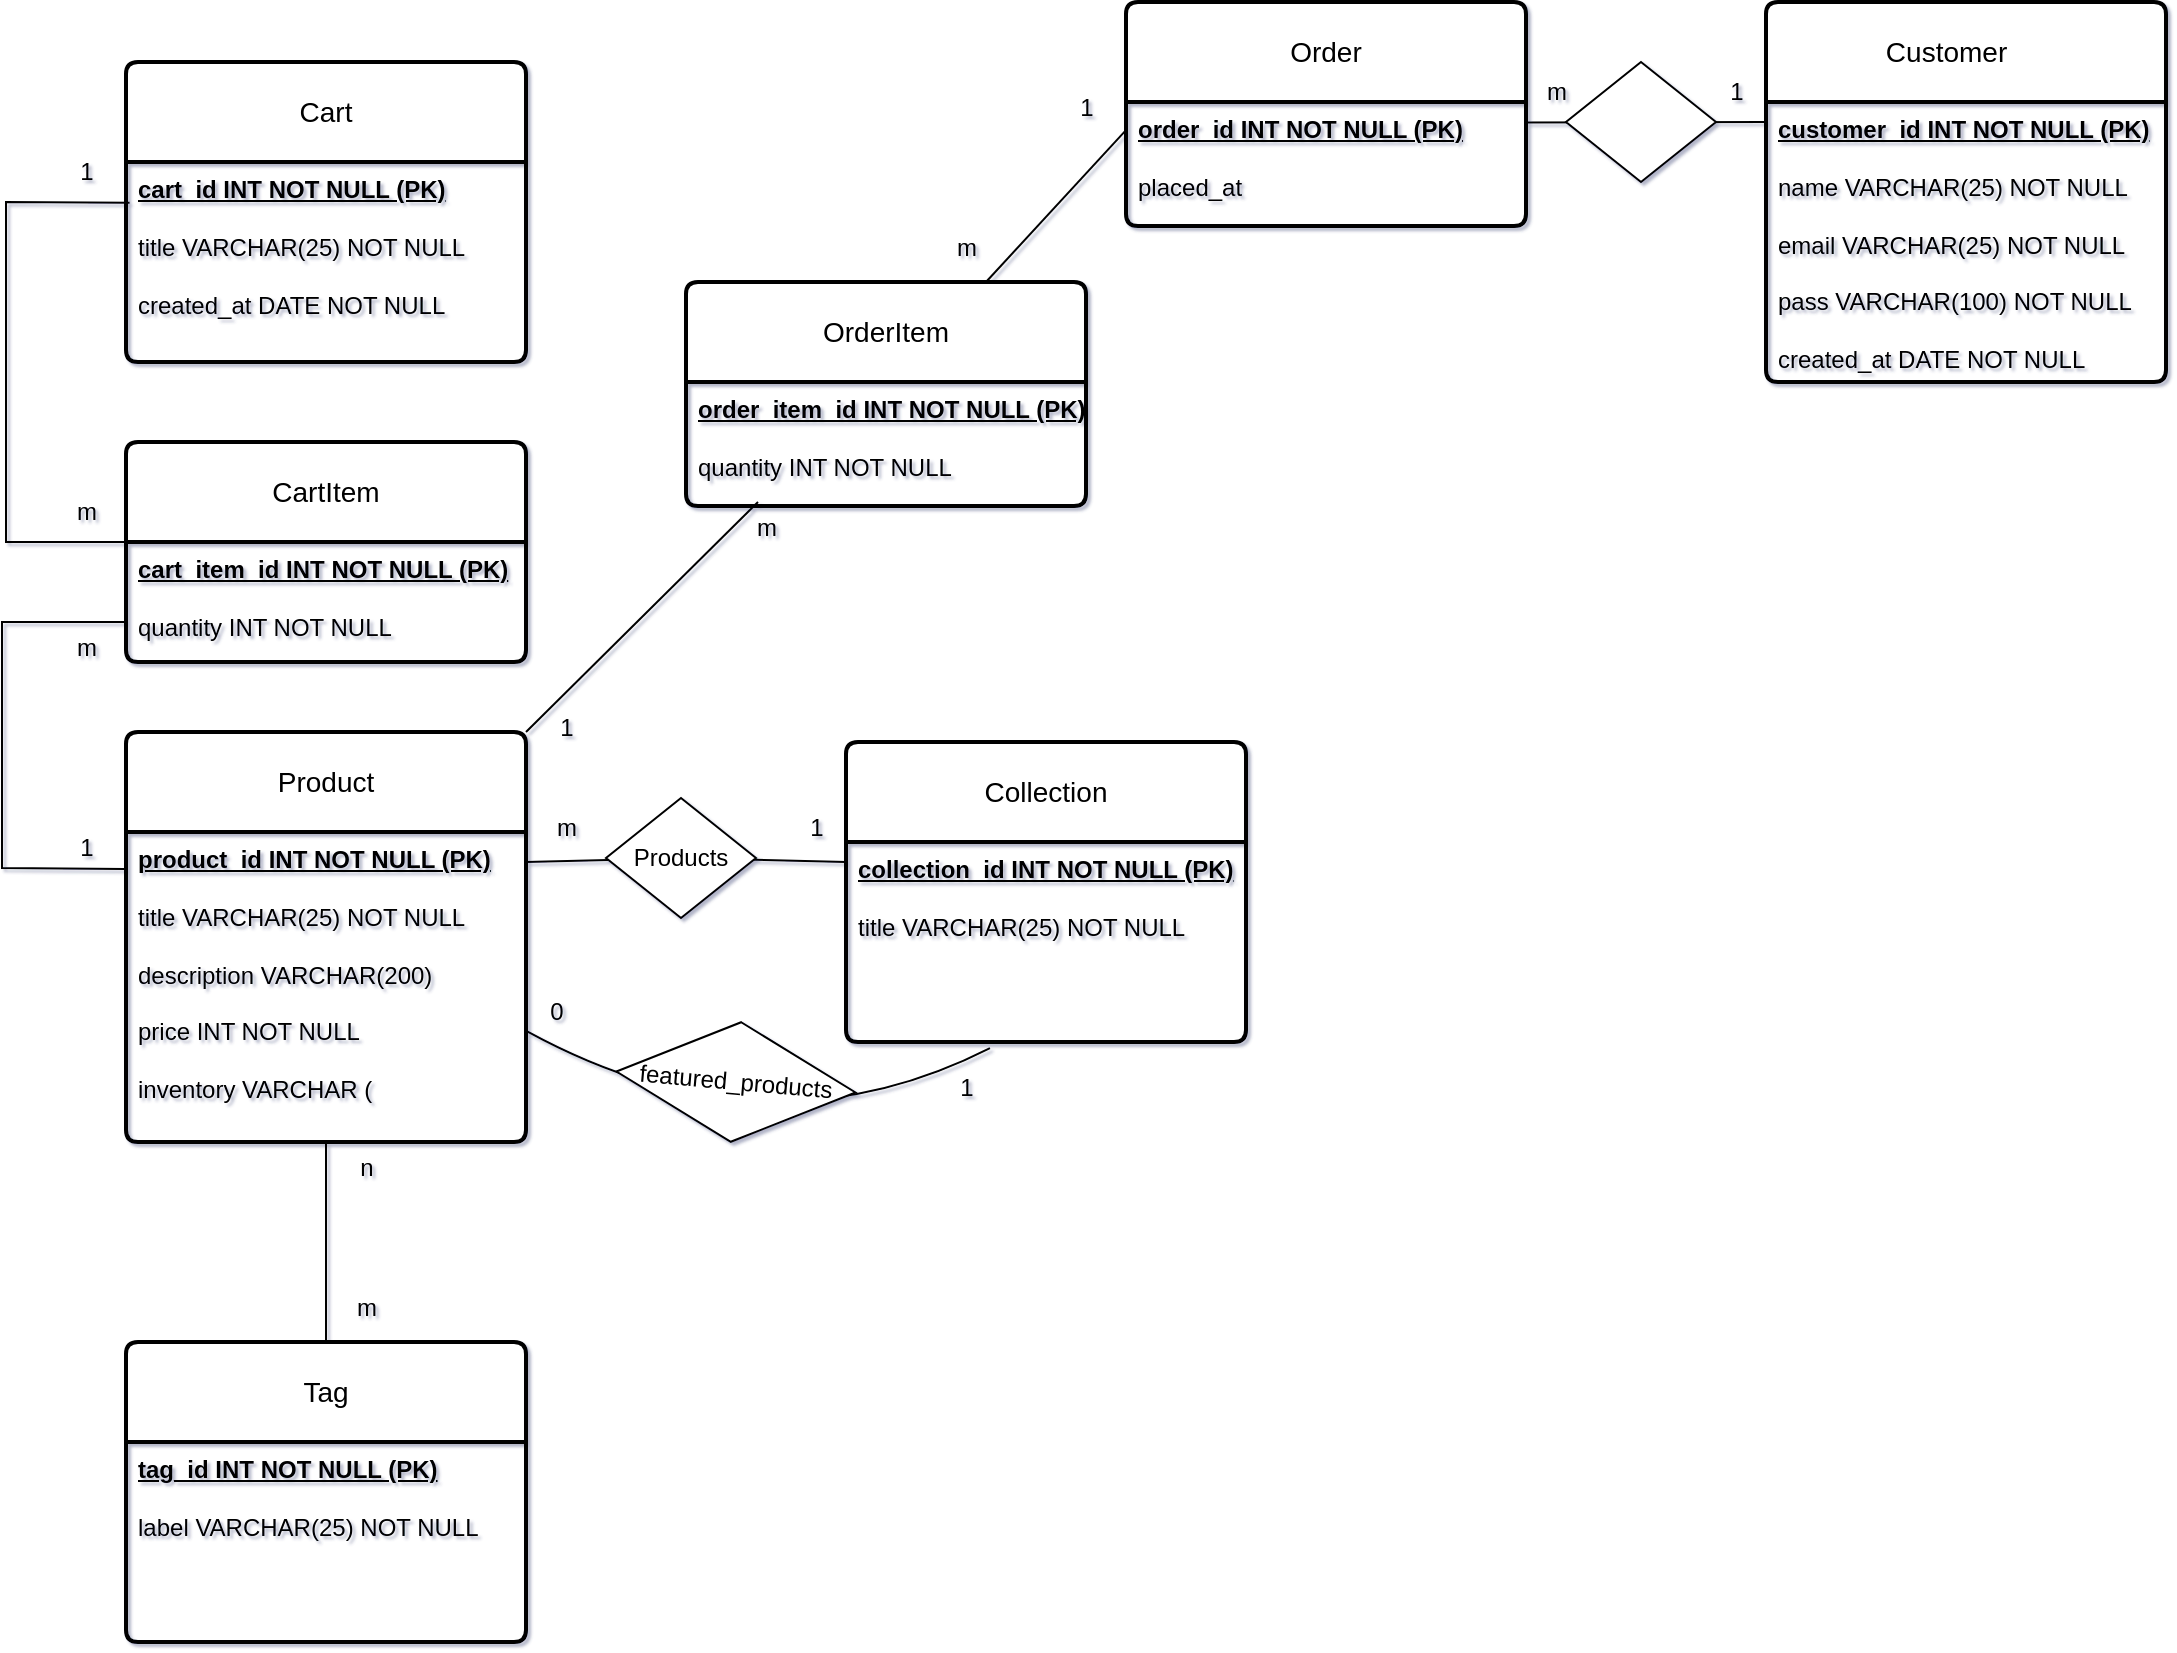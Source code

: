 <mxfile version="21.6.5" type="github">
  <diagram id="R2lEEEUBdFMjLlhIrx00" name="Page-1">
    <mxGraphModel dx="2289" dy="1418" grid="1" gridSize="10" guides="1" tooltips="1" connect="1" arrows="1" fold="1" page="1" pageScale="1" pageWidth="1700" pageHeight="1100" math="0" shadow="1" extFonts="Permanent Marker^https://fonts.googleapis.com/css?family=Permanent+Marker">
      <root>
        <mxCell id="0" />
        <mxCell id="1" parent="0" />
        <mxCell id="K63849EDpW4qTDiHlSB1-36" value="Product" style="swimlane;childLayout=stackLayout;horizontal=1;startSize=50;horizontalStack=0;rounded=1;fontSize=14;fontStyle=0;strokeWidth=2;resizeParent=0;resizeLast=1;shadow=0;dashed=0;align=center;arcSize=4;whiteSpace=wrap;html=1;" vertex="1" parent="1">
          <mxGeometry x="100" y="475" width="200" height="205" as="geometry" />
        </mxCell>
        <mxCell id="K63849EDpW4qTDiHlSB1-37" value="&lt;b&gt;&lt;u&gt;product_id INT NOT NULL (PK)&lt;br&gt;&lt;/u&gt;&lt;/b&gt;&lt;br&gt;title VARCHAR(25) NOT NULL&lt;br&gt;&lt;b&gt;&lt;u&gt;&lt;br&gt;&lt;/u&gt;&lt;/b&gt;description VARCHAR(200)&lt;br&gt;&lt;br&gt;price INT NOT NULL&lt;br&gt;&lt;br&gt;inventory VARCHAR (" style="align=left;strokeColor=none;fillColor=none;spacingLeft=4;fontSize=12;verticalAlign=top;resizable=0;rotatable=0;part=1;html=1;shadow=0;" vertex="1" parent="K63849EDpW4qTDiHlSB1-36">
          <mxGeometry y="50" width="200" height="155" as="geometry" />
        </mxCell>
        <mxCell id="K63849EDpW4qTDiHlSB1-38" value="Collection" style="swimlane;childLayout=stackLayout;horizontal=1;startSize=50;horizontalStack=0;rounded=1;fontSize=14;fontStyle=0;strokeWidth=2;resizeParent=0;resizeLast=1;shadow=0;dashed=0;align=center;arcSize=4;whiteSpace=wrap;html=1;" vertex="1" parent="1">
          <mxGeometry x="460" y="480" width="200" height="150" as="geometry" />
        </mxCell>
        <mxCell id="K63849EDpW4qTDiHlSB1-39" value="&lt;b&gt;&lt;u&gt;collection_id INT NOT NULL (PK)&lt;br&gt;&lt;/u&gt;&lt;/b&gt;&lt;br&gt;title VARCHAR(25) NOT NULL&lt;br&gt;&lt;b&gt;&lt;u&gt;&lt;br&gt;&lt;/u&gt;&lt;/b&gt;" style="align=left;strokeColor=none;fillColor=none;spacingLeft=4;fontSize=12;verticalAlign=top;resizable=0;rotatable=0;part=1;html=1;shadow=0;" vertex="1" parent="K63849EDpW4qTDiHlSB1-38">
          <mxGeometry y="50" width="200" height="100" as="geometry" />
        </mxCell>
        <mxCell id="K63849EDpW4qTDiHlSB1-40" value="" style="endArrow=none;html=1;rounded=0;shadow=0;" edge="1" parent="1" source="K63849EDpW4qTDiHlSB1-44">
          <mxGeometry relative="1" as="geometry">
            <mxPoint x="300" y="540" as="sourcePoint" />
            <mxPoint x="460" y="540" as="targetPoint" />
          </mxGeometry>
        </mxCell>
        <mxCell id="K63849EDpW4qTDiHlSB1-42" value="1" style="text;html=1;align=center;verticalAlign=middle;resizable=0;points=[];autosize=1;strokeColor=none;fillColor=none;shadow=0;" vertex="1" parent="1">
          <mxGeometry x="430" y="508" width="30" height="30" as="geometry" />
        </mxCell>
        <mxCell id="K63849EDpW4qTDiHlSB1-45" value="" style="endArrow=none;html=1;rounded=0;shadow=0;" edge="1" parent="1" target="K63849EDpW4qTDiHlSB1-44">
          <mxGeometry relative="1" as="geometry">
            <mxPoint x="300" y="540" as="sourcePoint" />
            <mxPoint x="460" y="540" as="targetPoint" />
          </mxGeometry>
        </mxCell>
        <mxCell id="K63849EDpW4qTDiHlSB1-44" value="Products" style="shape=rhombus;perimeter=rhombusPerimeter;whiteSpace=wrap;html=1;align=center;shadow=0;" vertex="1" parent="1">
          <mxGeometry x="340" y="508" width="75" height="60" as="geometry" />
        </mxCell>
        <mxCell id="K63849EDpW4qTDiHlSB1-46" value="" style="endArrow=none;html=1;strokeColor=default;curved=1;entryX=0.36;entryY=1.031;entryDx=0;entryDy=0;entryPerimeter=0;exitX=1.004;exitY=0.644;exitDx=0;exitDy=0;exitPerimeter=0;shadow=0;" edge="1" parent="1" source="K63849EDpW4qTDiHlSB1-37" target="K63849EDpW4qTDiHlSB1-39">
          <mxGeometry relative="1" as="geometry">
            <mxPoint x="340" y="660" as="sourcePoint" />
            <mxPoint x="500" y="660" as="targetPoint" />
            <Array as="points">
              <mxPoint x="420" y="690" />
            </Array>
          </mxGeometry>
        </mxCell>
        <mxCell id="K63849EDpW4qTDiHlSB1-47" value="featured_products" style="shape=rhombus;perimeter=rhombusPerimeter;whiteSpace=wrap;html=1;align=center;rotation=5;shadow=0;" vertex="1" parent="1">
          <mxGeometry x="345" y="620" width="120" height="60" as="geometry" />
        </mxCell>
        <mxCell id="K63849EDpW4qTDiHlSB1-49" value="0" style="text;html=1;align=center;verticalAlign=middle;resizable=0;points=[];autosize=1;strokeColor=none;fillColor=none;shadow=0;" vertex="1" parent="1">
          <mxGeometry x="300" y="600" width="30" height="30" as="geometry" />
        </mxCell>
        <mxCell id="K63849EDpW4qTDiHlSB1-50" value="1" style="text;html=1;align=center;verticalAlign=middle;resizable=0;points=[];autosize=1;strokeColor=none;fillColor=none;shadow=0;" vertex="1" parent="1">
          <mxGeometry x="505" y="638" width="30" height="30" as="geometry" />
        </mxCell>
        <mxCell id="K63849EDpW4qTDiHlSB1-51" value="Cart" style="swimlane;childLayout=stackLayout;horizontal=1;startSize=50;horizontalStack=0;rounded=1;fontSize=14;fontStyle=0;strokeWidth=2;resizeParent=0;resizeLast=1;shadow=0;dashed=0;align=center;arcSize=4;whiteSpace=wrap;html=1;" vertex="1" parent="1">
          <mxGeometry x="100" y="140" width="200" height="150" as="geometry" />
        </mxCell>
        <mxCell id="K63849EDpW4qTDiHlSB1-52" value="&lt;b&gt;&lt;u&gt;cart_id INT NOT NULL (PK)&lt;br&gt;&lt;/u&gt;&lt;/b&gt;&lt;br&gt;title VARCHAR(25) NOT NULL&lt;br&gt;&lt;br&gt;created_at DATE NOT NULL&lt;br&gt;&lt;b&gt;&lt;u&gt;&lt;br&gt;&lt;/u&gt;&lt;/b&gt;" style="align=left;strokeColor=none;fillColor=none;spacingLeft=4;fontSize=12;verticalAlign=top;resizable=0;rotatable=0;part=1;html=1;shadow=0;" vertex="1" parent="K63849EDpW4qTDiHlSB1-51">
          <mxGeometry y="50" width="200" height="100" as="geometry" />
        </mxCell>
        <mxCell id="K63849EDpW4qTDiHlSB1-53" value="CartItem" style="swimlane;childLayout=stackLayout;horizontal=1;startSize=50;horizontalStack=0;rounded=1;fontSize=14;fontStyle=0;strokeWidth=2;resizeParent=0;resizeLast=1;shadow=0;dashed=0;align=center;arcSize=4;whiteSpace=wrap;html=1;" vertex="1" parent="1">
          <mxGeometry x="100" y="330" width="200" height="110" as="geometry" />
        </mxCell>
        <mxCell id="K63849EDpW4qTDiHlSB1-54" value="&lt;b&gt;&lt;u&gt;cart_item_id INT NOT NULL (PK)&lt;br&gt;&lt;/u&gt;&lt;/b&gt;&lt;br&gt;quantity INT NOT NULL&lt;br&gt;&lt;b&gt;&lt;u&gt;&lt;br&gt;&lt;/u&gt;&lt;/b&gt;" style="align=left;strokeColor=none;fillColor=none;spacingLeft=4;fontSize=12;verticalAlign=top;resizable=0;rotatable=0;part=1;html=1;shadow=0;" vertex="1" parent="K63849EDpW4qTDiHlSB1-53">
          <mxGeometry y="50" width="200" height="60" as="geometry" />
        </mxCell>
        <mxCell id="K63849EDpW4qTDiHlSB1-55" value="" style="endArrow=none;html=1;rounded=0;exitX=0.009;exitY=0.204;exitDx=0;exitDy=0;exitPerimeter=0;entryX=0;entryY=0;entryDx=0;entryDy=0;shadow=0;" edge="1" parent="1" source="K63849EDpW4qTDiHlSB1-52" target="K63849EDpW4qTDiHlSB1-54">
          <mxGeometry relative="1" as="geometry">
            <mxPoint x="40" y="210" as="sourcePoint" />
            <mxPoint x="40" y="380" as="targetPoint" />
            <Array as="points">
              <mxPoint x="40" y="210" />
              <mxPoint x="40" y="380" />
            </Array>
          </mxGeometry>
        </mxCell>
        <mxCell id="K63849EDpW4qTDiHlSB1-56" value="" style="endArrow=none;html=1;rounded=0;exitX=0.009;exitY=0.204;exitDx=0;exitDy=0;exitPerimeter=0;entryX=-0.004;entryY=0.119;entryDx=0;entryDy=0;entryPerimeter=0;shadow=0;" edge="1" parent="1" target="K63849EDpW4qTDiHlSB1-37">
          <mxGeometry relative="1" as="geometry">
            <mxPoint x="100" y="420" as="sourcePoint" />
            <mxPoint x="98" y="590" as="targetPoint" />
            <Array as="points">
              <mxPoint x="38" y="420" />
              <mxPoint x="38" y="543" />
            </Array>
          </mxGeometry>
        </mxCell>
        <mxCell id="K63849EDpW4qTDiHlSB1-57" value="1" style="text;html=1;align=center;verticalAlign=middle;resizable=0;points=[];autosize=1;strokeColor=none;fillColor=none;shadow=0;" vertex="1" parent="1">
          <mxGeometry x="65" y="180" width="30" height="30" as="geometry" />
        </mxCell>
        <mxCell id="K63849EDpW4qTDiHlSB1-58" value="m" style="text;html=1;align=center;verticalAlign=middle;resizable=0;points=[];autosize=1;strokeColor=none;fillColor=none;shadow=0;" vertex="1" parent="1">
          <mxGeometry x="65" y="350" width="30" height="30" as="geometry" />
        </mxCell>
        <mxCell id="K63849EDpW4qTDiHlSB1-59" value="m" style="text;html=1;align=center;verticalAlign=middle;resizable=0;points=[];autosize=1;strokeColor=none;fillColor=none;shadow=0;" vertex="1" parent="1">
          <mxGeometry x="305" y="508" width="30" height="30" as="geometry" />
        </mxCell>
        <mxCell id="K63849EDpW4qTDiHlSB1-60" value="m" style="text;html=1;align=center;verticalAlign=middle;resizable=0;points=[];autosize=1;strokeColor=none;fillColor=none;shadow=0;" vertex="1" parent="1">
          <mxGeometry x="65" y="418" width="30" height="30" as="geometry" />
        </mxCell>
        <mxCell id="K63849EDpW4qTDiHlSB1-61" value="1" style="text;html=1;align=center;verticalAlign=middle;resizable=0;points=[];autosize=1;strokeColor=none;fillColor=none;shadow=0;" vertex="1" parent="1">
          <mxGeometry x="65" y="518" width="30" height="30" as="geometry" />
        </mxCell>
        <mxCell id="K63849EDpW4qTDiHlSB1-62" value="Customer&amp;nbsp; &amp;nbsp; &amp;nbsp;" style="swimlane;childLayout=stackLayout;horizontal=1;startSize=50;horizontalStack=0;rounded=1;fontSize=14;fontStyle=0;strokeWidth=2;resizeParent=0;resizeLast=1;shadow=0;dashed=0;align=center;arcSize=4;whiteSpace=wrap;html=1;" vertex="1" parent="1">
          <mxGeometry x="920" y="110" width="200" height="190" as="geometry" />
        </mxCell>
        <mxCell id="K63849EDpW4qTDiHlSB1-63" value="&lt;b&gt;&lt;u&gt;customer_id INT NOT NULL (PK)&lt;br&gt;&lt;/u&gt;&lt;/b&gt;&lt;br&gt;name VARCHAR(25) NOT NULL&lt;br&gt;&lt;br&gt;email VARCHAR(25) NOT NULL&lt;br&gt;&lt;br&gt;pass VARCHAR(100) NOT NULL&lt;br&gt;&lt;br&gt;created_at DATE NOT NULL&lt;br&gt;&lt;b&gt;&lt;u&gt;&lt;br&gt;&lt;/u&gt;&lt;/b&gt;" style="align=left;strokeColor=none;fillColor=none;spacingLeft=4;fontSize=12;verticalAlign=top;resizable=0;rotatable=0;part=1;html=1;shadow=0;" vertex="1" parent="K63849EDpW4qTDiHlSB1-62">
          <mxGeometry y="50" width="200" height="140" as="geometry" />
        </mxCell>
        <mxCell id="K63849EDpW4qTDiHlSB1-64" value="Order" style="swimlane;childLayout=stackLayout;horizontal=1;startSize=50;horizontalStack=0;rounded=1;fontSize=14;fontStyle=0;strokeWidth=2;resizeParent=0;resizeLast=1;shadow=0;dashed=0;align=center;arcSize=4;whiteSpace=wrap;html=1;" vertex="1" parent="1">
          <mxGeometry x="600" y="110" width="200" height="112" as="geometry" />
        </mxCell>
        <mxCell id="K63849EDpW4qTDiHlSB1-65" value="&lt;b&gt;&lt;u&gt;order_id INT NOT NULL (PK)&lt;br&gt;&lt;/u&gt;&lt;/b&gt;&lt;br&gt;placed_at&amp;nbsp;" style="align=left;strokeColor=none;fillColor=none;spacingLeft=4;fontSize=12;verticalAlign=top;resizable=0;rotatable=0;part=1;html=1;shadow=0;" vertex="1" parent="K63849EDpW4qTDiHlSB1-64">
          <mxGeometry y="50" width="200" height="62" as="geometry" />
        </mxCell>
        <mxCell id="K63849EDpW4qTDiHlSB1-66" value="OrderItem" style="swimlane;childLayout=stackLayout;horizontal=1;startSize=50;horizontalStack=0;rounded=1;fontSize=14;fontStyle=0;strokeWidth=2;resizeParent=0;resizeLast=1;shadow=0;dashed=0;align=center;arcSize=4;whiteSpace=wrap;html=1;" vertex="1" parent="1">
          <mxGeometry x="380" y="250" width="200" height="112" as="geometry" />
        </mxCell>
        <mxCell id="K63849EDpW4qTDiHlSB1-67" value="&lt;b&gt;&lt;u&gt;order_item_id INT NOT NULL (PK)&lt;br&gt;&lt;/u&gt;&lt;/b&gt;&lt;br&gt;quantity INT NOT NULL" style="align=left;strokeColor=none;fillColor=none;spacingLeft=4;fontSize=12;verticalAlign=top;resizable=0;rotatable=0;part=1;html=1;shadow=0;" vertex="1" parent="K63849EDpW4qTDiHlSB1-66">
          <mxGeometry y="50" width="200" height="62" as="geometry" />
        </mxCell>
        <mxCell id="K63849EDpW4qTDiHlSB1-69" value="" style="endArrow=none;html=1;rounded=0;exitX=0.999;exitY=0.166;exitDx=0;exitDy=0;exitPerimeter=0;shadow=0;" edge="1" parent="1" source="K63849EDpW4qTDiHlSB1-65">
          <mxGeometry relative="1" as="geometry">
            <mxPoint x="760" y="170" as="sourcePoint" />
            <mxPoint x="920" y="170" as="targetPoint" />
          </mxGeometry>
        </mxCell>
        <mxCell id="K63849EDpW4qTDiHlSB1-70" value="" style="shape=rhombus;perimeter=rhombusPerimeter;whiteSpace=wrap;html=1;align=center;shadow=0;" vertex="1" parent="1">
          <mxGeometry x="820" y="140" width="75" height="60" as="geometry" />
        </mxCell>
        <mxCell id="K63849EDpW4qTDiHlSB1-71" value="1" style="text;html=1;align=center;verticalAlign=middle;resizable=0;points=[];autosize=1;strokeColor=none;fillColor=none;shadow=0;" vertex="1" parent="1">
          <mxGeometry x="890" y="140" width="30" height="30" as="geometry" />
        </mxCell>
        <mxCell id="K63849EDpW4qTDiHlSB1-72" value="m" style="text;html=1;align=center;verticalAlign=middle;resizable=0;points=[];autosize=1;strokeColor=none;fillColor=none;shadow=0;" vertex="1" parent="1">
          <mxGeometry x="800" y="140" width="30" height="30" as="geometry" />
        </mxCell>
        <mxCell id="K63849EDpW4qTDiHlSB1-73" value="" style="endArrow=none;html=1;rounded=0;exitX=0.75;exitY=0;exitDx=0;exitDy=0;" edge="1" parent="1" source="K63849EDpW4qTDiHlSB1-66">
          <mxGeometry relative="1" as="geometry">
            <mxPoint x="499.6" y="299.996" as="sourcePoint" />
            <mxPoint x="600" y="174.08" as="targetPoint" />
          </mxGeometry>
        </mxCell>
        <mxCell id="K63849EDpW4qTDiHlSB1-74" value="" style="endArrow=none;html=1;rounded=0;exitX=0.348;exitY=-0.047;exitDx=0;exitDy=0;exitPerimeter=0;" edge="1" parent="1">
          <mxGeometry relative="1" as="geometry">
            <mxPoint x="300.0" y="474.996" as="sourcePoint" />
            <mxPoint x="416" y="360" as="targetPoint" />
          </mxGeometry>
        </mxCell>
        <mxCell id="K63849EDpW4qTDiHlSB1-75" value="1" style="text;html=1;align=center;verticalAlign=middle;resizable=0;points=[];autosize=1;strokeColor=none;fillColor=none;" vertex="1" parent="1">
          <mxGeometry x="565" y="148" width="30" height="30" as="geometry" />
        </mxCell>
        <mxCell id="K63849EDpW4qTDiHlSB1-76" value="m" style="text;html=1;align=center;verticalAlign=middle;resizable=0;points=[];autosize=1;strokeColor=none;fillColor=none;" vertex="1" parent="1">
          <mxGeometry x="505" y="218" width="30" height="30" as="geometry" />
        </mxCell>
        <mxCell id="K63849EDpW4qTDiHlSB1-77" value="m" style="text;html=1;align=center;verticalAlign=middle;resizable=0;points=[];autosize=1;strokeColor=none;fillColor=none;" vertex="1" parent="1">
          <mxGeometry x="405" y="358" width="30" height="30" as="geometry" />
        </mxCell>
        <mxCell id="K63849EDpW4qTDiHlSB1-78" value="1" style="text;html=1;align=center;verticalAlign=middle;resizable=0;points=[];autosize=1;strokeColor=none;fillColor=none;" vertex="1" parent="1">
          <mxGeometry x="305" y="458" width="30" height="30" as="geometry" />
        </mxCell>
        <mxCell id="K63849EDpW4qTDiHlSB1-79" value="Tag" style="swimlane;childLayout=stackLayout;horizontal=1;startSize=50;horizontalStack=0;rounded=1;fontSize=14;fontStyle=0;strokeWidth=2;resizeParent=0;resizeLast=1;shadow=0;dashed=0;align=center;arcSize=4;whiteSpace=wrap;html=1;" vertex="1" parent="1">
          <mxGeometry x="100" y="780" width="200" height="150" as="geometry" />
        </mxCell>
        <mxCell id="K63849EDpW4qTDiHlSB1-80" value="&lt;b&gt;&lt;u&gt;tag_id INT NOT NULL (PK)&lt;br&gt;&lt;/u&gt;&lt;/b&gt;&lt;br&gt;label VARCHAR(25) NOT NULL&lt;br&gt;&lt;b&gt;&lt;u&gt;&lt;br&gt;&lt;/u&gt;&lt;/b&gt;" style="align=left;strokeColor=none;fillColor=none;spacingLeft=4;fontSize=12;verticalAlign=top;resizable=0;rotatable=0;part=1;html=1;shadow=0;" vertex="1" parent="K63849EDpW4qTDiHlSB1-79">
          <mxGeometry y="50" width="200" height="100" as="geometry" />
        </mxCell>
        <mxCell id="K63849EDpW4qTDiHlSB1-81" value="" style="endArrow=none;html=1;rounded=0;exitX=0.5;exitY=1;exitDx=0;exitDy=0;entryX=0.5;entryY=0;entryDx=0;entryDy=0;" edge="1" parent="1" source="K63849EDpW4qTDiHlSB1-37" target="K63849EDpW4qTDiHlSB1-79">
          <mxGeometry relative="1" as="geometry">
            <mxPoint x="460" y="800" as="sourcePoint" />
            <mxPoint x="620" y="800" as="targetPoint" />
          </mxGeometry>
        </mxCell>
        <mxCell id="K63849EDpW4qTDiHlSB1-82" value="n" style="text;html=1;align=center;verticalAlign=middle;resizable=0;points=[];autosize=1;strokeColor=none;fillColor=none;" vertex="1" parent="1">
          <mxGeometry x="205" y="678" width="30" height="30" as="geometry" />
        </mxCell>
        <mxCell id="K63849EDpW4qTDiHlSB1-83" value="m" style="text;html=1;align=center;verticalAlign=middle;resizable=0;points=[];autosize=1;strokeColor=none;fillColor=none;" vertex="1" parent="1">
          <mxGeometry x="205" y="748" width="30" height="30" as="geometry" />
        </mxCell>
      </root>
    </mxGraphModel>
  </diagram>
</mxfile>
